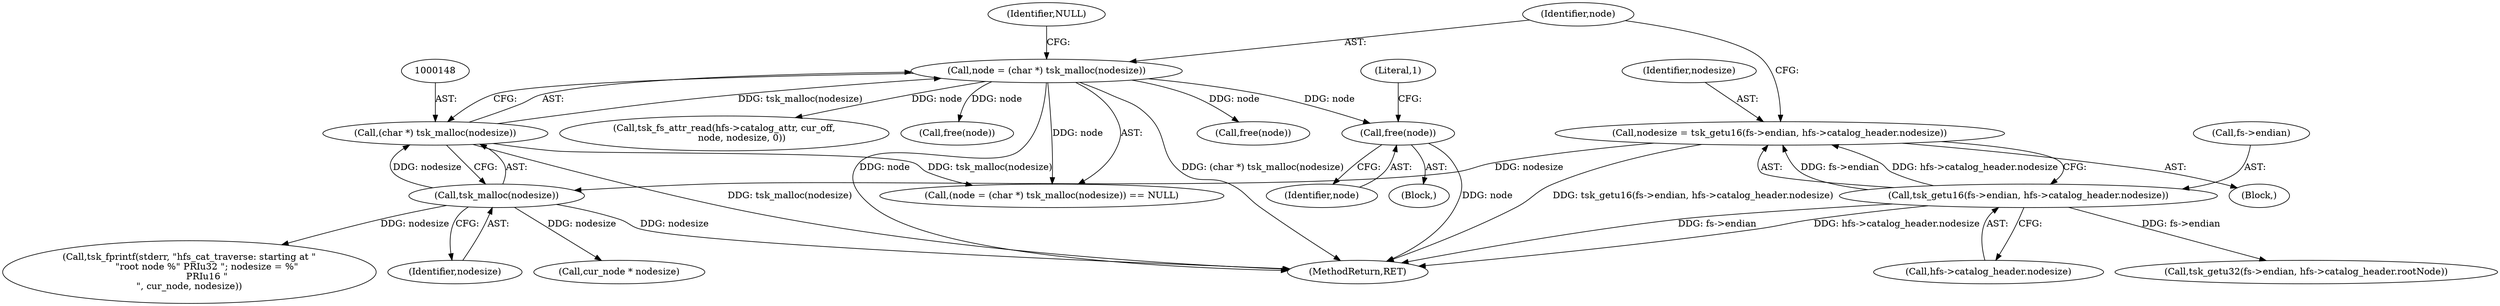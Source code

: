 digraph "0_sleuthkit_bc04aa017c0bd297de8a3b7fc40ffc6ddddbb95d@API" {
"1000175" [label="(Call,free(node))"];
"1000145" [label="(Call,node = (char *) tsk_malloc(nodesize))"];
"1000147" [label="(Call,(char *) tsk_malloc(nodesize))"];
"1000149" [label="(Call,tsk_malloc(nodesize))"];
"1000132" [label="(Call,nodesize = tsk_getu16(fs->endian, hfs->catalog_header.nodesize))"];
"1000134" [label="(Call,tsk_getu16(fs->endian, hfs->catalog_header.nodesize))"];
"1000222" [label="(Call,cur_node * nodesize)"];
"1000116" [label="(Block,)"];
"1000151" [label="(Identifier,NULL)"];
"1000144" [label="(Call,(node = (char *) tsk_malloc(nodesize)) == NULL)"];
"1000178" [label="(Literal,1)"];
"1000705" [label="(MethodReturn,RET)"];
"1000138" [label="(Call,hfs->catalog_header.nodesize)"];
"1000169" [label="(Block,)"];
"1000181" [label="(Call,tsk_fprintf(stderr, \"hfs_cat_traverse: starting at \"\n            \"root node %\" PRIu32 \"; nodesize = %\"\n            PRIu16 \"\n\", cur_node, nodesize))"];
"1000701" [label="(Call,free(node))"];
"1000133" [label="(Identifier,nodesize)"];
"1000134" [label="(Call,tsk_getu16(fs->endian, hfs->catalog_header.nodesize))"];
"1000176" [label="(Identifier,node)"];
"1000135" [label="(Call,fs->endian)"];
"1000227" [label="(Call,tsk_fs_attr_read(hfs->catalog_attr, cur_off,\n            node, nodesize, 0))"];
"1000146" [label="(Identifier,node)"];
"1000150" [label="(Identifier,nodesize)"];
"1000156" [label="(Call,tsk_getu32(fs->endian, hfs->catalog_header.rootNode))"];
"1000145" [label="(Call,node = (char *) tsk_malloc(nodesize))"];
"1000147" [label="(Call,(char *) tsk_malloc(nodesize))"];
"1000132" [label="(Call,nodesize = tsk_getu16(fs->endian, hfs->catalog_header.nodesize))"];
"1000216" [label="(Call,free(node))"];
"1000175" [label="(Call,free(node))"];
"1000149" [label="(Call,tsk_malloc(nodesize))"];
"1000175" -> "1000169"  [label="AST: "];
"1000175" -> "1000176"  [label="CFG: "];
"1000176" -> "1000175"  [label="AST: "];
"1000178" -> "1000175"  [label="CFG: "];
"1000175" -> "1000705"  [label="DDG: node"];
"1000145" -> "1000175"  [label="DDG: node"];
"1000145" -> "1000144"  [label="AST: "];
"1000145" -> "1000147"  [label="CFG: "];
"1000146" -> "1000145"  [label="AST: "];
"1000147" -> "1000145"  [label="AST: "];
"1000151" -> "1000145"  [label="CFG: "];
"1000145" -> "1000705"  [label="DDG: node"];
"1000145" -> "1000705"  [label="DDG: (char *) tsk_malloc(nodesize)"];
"1000145" -> "1000144"  [label="DDG: node"];
"1000147" -> "1000145"  [label="DDG: tsk_malloc(nodesize)"];
"1000145" -> "1000216"  [label="DDG: node"];
"1000145" -> "1000227"  [label="DDG: node"];
"1000145" -> "1000701"  [label="DDG: node"];
"1000147" -> "1000149"  [label="CFG: "];
"1000148" -> "1000147"  [label="AST: "];
"1000149" -> "1000147"  [label="AST: "];
"1000147" -> "1000705"  [label="DDG: tsk_malloc(nodesize)"];
"1000147" -> "1000144"  [label="DDG: tsk_malloc(nodesize)"];
"1000149" -> "1000147"  [label="DDG: nodesize"];
"1000149" -> "1000150"  [label="CFG: "];
"1000150" -> "1000149"  [label="AST: "];
"1000149" -> "1000705"  [label="DDG: nodesize"];
"1000132" -> "1000149"  [label="DDG: nodesize"];
"1000149" -> "1000181"  [label="DDG: nodesize"];
"1000149" -> "1000222"  [label="DDG: nodesize"];
"1000132" -> "1000116"  [label="AST: "];
"1000132" -> "1000134"  [label="CFG: "];
"1000133" -> "1000132"  [label="AST: "];
"1000134" -> "1000132"  [label="AST: "];
"1000146" -> "1000132"  [label="CFG: "];
"1000132" -> "1000705"  [label="DDG: tsk_getu16(fs->endian, hfs->catalog_header.nodesize)"];
"1000134" -> "1000132"  [label="DDG: fs->endian"];
"1000134" -> "1000132"  [label="DDG: hfs->catalog_header.nodesize"];
"1000134" -> "1000138"  [label="CFG: "];
"1000135" -> "1000134"  [label="AST: "];
"1000138" -> "1000134"  [label="AST: "];
"1000134" -> "1000705"  [label="DDG: fs->endian"];
"1000134" -> "1000705"  [label="DDG: hfs->catalog_header.nodesize"];
"1000134" -> "1000156"  [label="DDG: fs->endian"];
}

